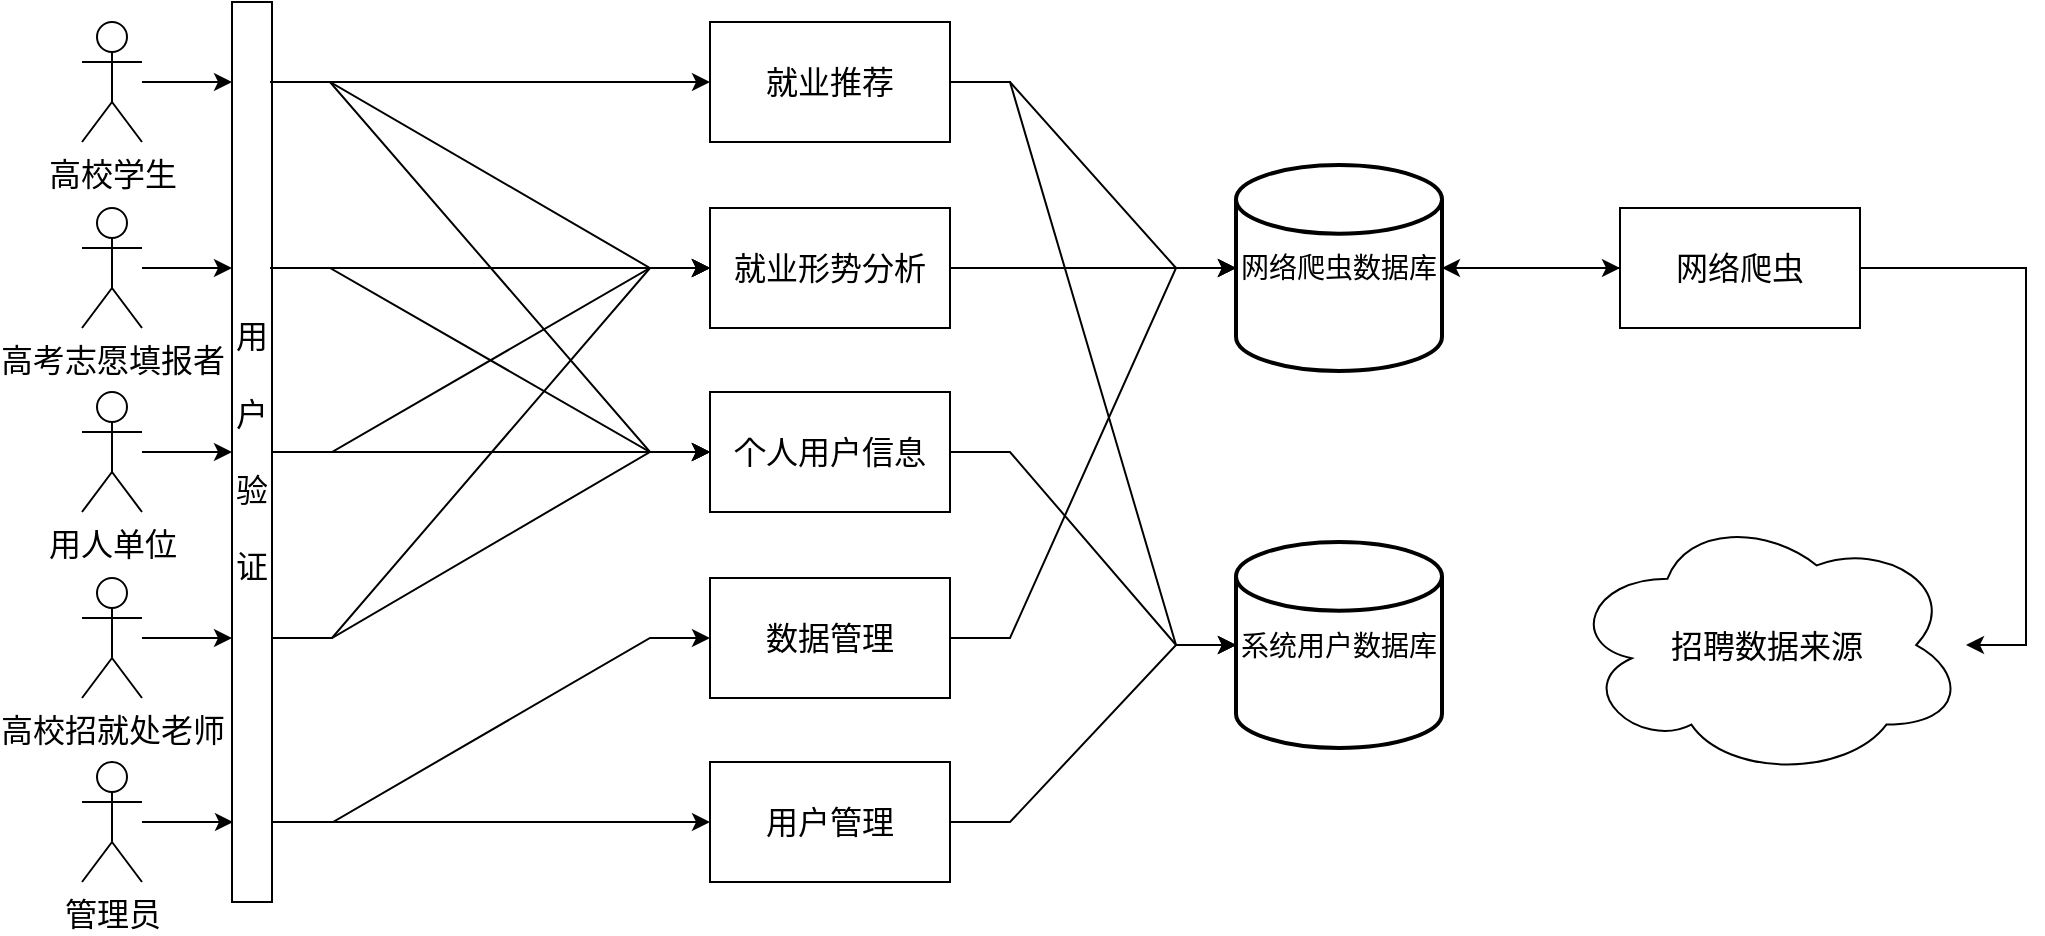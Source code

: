 <mxfile>
    <diagram id="NvUGSiqcr66f5SPcVi6U" name="第 1 页">
        <mxGraphModel dx="744" dy="649" grid="1" gridSize="10" guides="1" tooltips="1" connect="1" arrows="1" fold="1" page="0" pageScale="1" pageWidth="1600" pageHeight="900" background="none" math="0" shadow="0">
            <root>
                <mxCell id="0"/>
                <mxCell id="1" parent="0"/>
                <mxCell id="87" style="edgeStyle=entityRelationEdgeStyle;rounded=0;sketch=0;html=1;entryX=0;entryY=0.5;entryDx=0;entryDy=0;entryPerimeter=0;shadow=0;fillColor=none;labelBackgroundColor=none;fontColor=#000000;strokeColor=#000000;" parent="1" source="8" target="75" edge="1">
                    <mxGeometry relative="1" as="geometry"/>
                </mxCell>
                <mxCell id="8" value="就业形势分析" style="rounded=0;whiteSpace=wrap;fontFamily=宋体;html=1;fontSize=16;shadow=0;sketch=0;fillColor=none;labelBackgroundColor=none;fontColor=#000000;strokeColor=#000000;" parent="1" vertex="1">
                    <mxGeometry x="394" y="183" width="120" height="60" as="geometry"/>
                </mxCell>
                <mxCell id="78" style="edgeStyle=entityRelationEdgeStyle;rounded=0;sketch=0;html=1;shadow=0;fillColor=none;labelBackgroundColor=none;fontColor=#000000;strokeColor=#000000;" parent="1" source="9" target="75" edge="1">
                    <mxGeometry relative="1" as="geometry"/>
                </mxCell>
                <mxCell id="88" style="edgeStyle=entityRelationEdgeStyle;rounded=0;sketch=0;html=1;entryX=0;entryY=0.5;entryDx=0;entryDy=0;entryPerimeter=0;shadow=0;fillColor=none;labelBackgroundColor=none;fontColor=#000000;strokeColor=#000000;" parent="1" source="9" target="79" edge="1">
                    <mxGeometry relative="1" as="geometry"/>
                </mxCell>
                <mxCell id="9" value="就业推荐" style="rounded=0;whiteSpace=wrap;fontFamily=宋体;html=1;fontSize=16;shadow=0;sketch=0;fillColor=none;labelBackgroundColor=none;fontColor=#000000;strokeColor=#000000;" parent="1" vertex="1">
                    <mxGeometry x="394" y="90" width="120" height="60" as="geometry"/>
                </mxCell>
                <mxCell id="12" value="招聘数据来源" style="ellipse;shape=cloud;whiteSpace=wrap;fontFamily=宋体;html=1;fontSize=16;shadow=0;sketch=0;fillColor=none;labelBackgroundColor=none;fontColor=#000000;strokeColor=#000000;" parent="1" vertex="1">
                    <mxGeometry x="823" y="335.17" width="199" height="132.67" as="geometry"/>
                </mxCell>
                <mxCell id="60" style="edgeStyle=entityRelationEdgeStyle;rounded=0;sketch=0;html=1;shadow=0;fillColor=none;labelBackgroundColor=none;exitX=1;exitY=0;exitDx=0;exitDy=0;fontColor=#000000;strokeColor=#000000;" parent="1" source="90" target="9" edge="1">
                    <mxGeometry relative="1" as="geometry"/>
                </mxCell>
                <mxCell id="61" style="edgeStyle=entityRelationEdgeStyle;rounded=0;sketch=0;html=1;entryX=0;entryY=0.5;entryDx=0;entryDy=0;shadow=0;fillColor=none;labelBackgroundColor=none;exitX=1;exitY=0;exitDx=0;exitDy=0;fontColor=#000000;strokeColor=#000000;" parent="1" source="90" target="8" edge="1">
                    <mxGeometry relative="1" as="geometry">
                        <mxPoint x="177" y="120" as="sourcePoint"/>
                    </mxGeometry>
                </mxCell>
                <mxCell id="63" style="edgeStyle=entityRelationEdgeStyle;rounded=0;sketch=0;html=1;entryX=0;entryY=0.5;entryDx=0;entryDy=0;shadow=0;fillColor=none;labelBackgroundColor=none;exitX=1;exitY=0;exitDx=0;exitDy=0;fontColor=#000000;strokeColor=#000000;" parent="1" source="90" target="52" edge="1">
                    <mxGeometry relative="1" as="geometry"/>
                </mxCell>
                <mxCell id="100" style="edgeStyle=entityRelationEdgeStyle;rounded=0;sketch=0;html=1;entryX=0;entryY=0;entryDx=0;entryDy=0;shadow=0;labelBackgroundColor=none;fillColor=none;fontColor=#000000;strokeColor=#000000;" parent="1" source="13" target="90" edge="1">
                    <mxGeometry relative="1" as="geometry"/>
                </mxCell>
                <mxCell id="13" value="高校学生" style="shape=umlActor;verticalLabelPosition=bottom;verticalAlign=top;outlineConnect=0;fontFamily=宋体;html=1;fontSize=16;shadow=0;sketch=0;fillColor=none;labelBackgroundColor=none;fontColor=#000000;strokeColor=#000000;" parent="1" vertex="1">
                    <mxGeometry x="80" y="90" width="30" height="60" as="geometry"/>
                </mxCell>
                <mxCell id="18" value="用&lt;br&gt;&lt;br&gt;户 &lt;br&gt;&lt;br&gt;验&lt;br&gt;&lt;br&gt;证" style="rounded=0;whiteSpace=wrap;fontFamily=宋体;html=1;fontSize=16;shadow=0;sketch=0;labelBackgroundColor=none;fillColor=none;fontColor=#000000;strokeColor=#000000;" parent="1" vertex="1">
                    <mxGeometry x="155" y="80" width="20" height="450" as="geometry"/>
                </mxCell>
                <mxCell id="64" style="edgeStyle=entityRelationEdgeStyle;rounded=0;sketch=0;html=1;entryX=0;entryY=0.5;entryDx=0;entryDy=0;shadow=0;fillColor=none;labelBackgroundColor=none;exitX=1;exitY=0;exitDx=0;exitDy=0;fontColor=#000000;strokeColor=#000000;" parent="1" source="91" target="8" edge="1">
                    <mxGeometry relative="1" as="geometry"/>
                </mxCell>
                <mxCell id="65" style="edgeStyle=entityRelationEdgeStyle;rounded=0;sketch=0;html=1;entryX=0;entryY=0.5;entryDx=0;entryDy=0;shadow=0;fillColor=none;labelBackgroundColor=none;exitX=1;exitY=0;exitDx=0;exitDy=0;fontColor=#000000;strokeColor=#000000;" parent="1" source="91" target="52" edge="1">
                    <mxGeometry relative="1" as="geometry"/>
                </mxCell>
                <mxCell id="99" style="edgeStyle=entityRelationEdgeStyle;rounded=0;sketch=0;html=1;entryX=0;entryY=0;entryDx=0;entryDy=0;shadow=0;labelBackgroundColor=none;fillColor=none;fontColor=#000000;strokeColor=#000000;" parent="1" source="20" target="91" edge="1">
                    <mxGeometry relative="1" as="geometry"/>
                </mxCell>
                <mxCell id="20" value="高考志愿填报者" style="shape=umlActor;verticalLabelPosition=bottom;verticalAlign=top;outlineConnect=0;fontFamily=宋体;html=1;fontSize=16;shadow=0;sketch=0;fillColor=none;labelBackgroundColor=none;fontColor=#000000;strokeColor=#000000;" parent="1" vertex="1">
                    <mxGeometry x="80" y="183" width="30" height="60" as="geometry"/>
                </mxCell>
                <mxCell id="66" style="edgeStyle=entityRelationEdgeStyle;rounded=0;sketch=0;html=1;entryX=0;entryY=0.5;entryDx=0;entryDy=0;shadow=0;fillColor=none;labelBackgroundColor=none;exitX=1;exitY=0;exitDx=0;exitDy=0;fontColor=#000000;strokeColor=#000000;" parent="1" source="92" target="52" edge="1">
                    <mxGeometry relative="1" as="geometry"/>
                </mxCell>
                <mxCell id="68" style="edgeStyle=entityRelationEdgeStyle;rounded=0;sketch=0;html=1;entryX=0;entryY=0.5;entryDx=0;entryDy=0;shadow=0;fillColor=none;labelBackgroundColor=none;exitX=1;exitY=0;exitDx=0;exitDy=0;fontColor=#000000;strokeColor=#000000;" parent="1" source="92" target="8" edge="1">
                    <mxGeometry relative="1" as="geometry">
                        <mxPoint x="110" y="305" as="sourcePoint"/>
                    </mxGeometry>
                </mxCell>
                <mxCell id="98" style="edgeStyle=entityRelationEdgeStyle;rounded=0;sketch=0;html=1;entryX=0;entryY=0;entryDx=0;entryDy=0;shadow=0;labelBackgroundColor=none;fillColor=none;fontColor=#000000;strokeColor=#000000;" parent="1" source="21" target="92" edge="1">
                    <mxGeometry relative="1" as="geometry"/>
                </mxCell>
                <mxCell id="21" value="用人单位" style="shape=umlActor;verticalLabelPosition=bottom;verticalAlign=top;outlineConnect=0;fontFamily=宋体;html=1;fontSize=16;shadow=0;sketch=0;fillColor=none;labelBackgroundColor=none;fontColor=#000000;strokeColor=#000000;" parent="1" vertex="1">
                    <mxGeometry x="80" y="275" width="30" height="60" as="geometry"/>
                </mxCell>
                <mxCell id="69" style="edgeStyle=entityRelationEdgeStyle;rounded=0;sketch=0;html=1;entryX=0;entryY=0.5;entryDx=0;entryDy=0;shadow=0;fillColor=none;labelBackgroundColor=none;exitX=1;exitY=0.5;exitDx=0;exitDy=0;fontColor=#000000;strokeColor=#000000;" parent="1" source="96" target="52" edge="1">
                    <mxGeometry relative="1" as="geometry"/>
                </mxCell>
                <mxCell id="70" style="edgeStyle=entityRelationEdgeStyle;rounded=0;sketch=0;html=1;entryX=0;entryY=0.5;entryDx=0;entryDy=0;shadow=0;fillColor=none;labelBackgroundColor=none;exitX=1;exitY=0.5;exitDx=0;exitDy=0;fontColor=#000000;strokeColor=#000000;" parent="1" source="96" target="8" edge="1">
                    <mxGeometry relative="1" as="geometry"/>
                </mxCell>
                <mxCell id="97" style="edgeStyle=entityRelationEdgeStyle;rounded=0;sketch=0;html=1;entryX=0;entryY=0.5;entryDx=0;entryDy=0;shadow=0;labelBackgroundColor=none;fillColor=none;fontColor=#000000;strokeColor=#000000;" parent="1" source="22" target="96" edge="1">
                    <mxGeometry relative="1" as="geometry"/>
                </mxCell>
                <mxCell id="22" value="高校招就处老师" style="shape=umlActor;verticalLabelPosition=bottom;verticalAlign=top;outlineConnect=0;fontFamily=宋体;html=1;fontSize=16;shadow=0;sketch=0;fillColor=none;labelBackgroundColor=none;fontColor=#000000;strokeColor=#000000;" parent="1" vertex="1">
                    <mxGeometry x="80" y="368" width="30" height="60" as="geometry"/>
                </mxCell>
                <mxCell id="73" style="edgeStyle=entityRelationEdgeStyle;rounded=0;sketch=0;html=1;entryX=0;entryY=0.5;entryDx=0;entryDy=0;shadow=0;fillColor=none;labelBackgroundColor=none;exitX=1;exitY=0.5;exitDx=0;exitDy=0;fontColor=#000000;strokeColor=#000000;" parent="1" source="93" target="71" edge="1">
                    <mxGeometry relative="1" as="geometry"/>
                </mxCell>
                <mxCell id="74" style="edgeStyle=entityRelationEdgeStyle;rounded=0;sketch=0;html=1;entryX=0;entryY=0.5;entryDx=0;entryDy=0;shadow=0;fillColor=none;labelBackgroundColor=none;startArrow=none;exitX=1;exitY=0.5;exitDx=0;exitDy=0;fontColor=#000000;strokeColor=#000000;" parent="1" source="93" target="72" edge="1">
                    <mxGeometry relative="1" as="geometry"/>
                </mxCell>
                <mxCell id="95" style="edgeStyle=entityRelationEdgeStyle;rounded=0;sketch=0;html=1;entryX=0;entryY=0.5;entryDx=0;entryDy=0;shadow=0;labelBackgroundColor=none;fillColor=none;fontColor=#000000;strokeColor=#000000;" parent="1" source="23" target="93" edge="1">
                    <mxGeometry relative="1" as="geometry"/>
                </mxCell>
                <mxCell id="23" value="管理员" style="shape=umlActor;verticalLabelPosition=bottom;verticalAlign=top;outlineConnect=0;fontFamily=宋体;html=1;fontSize=16;shadow=0;sketch=0;fillColor=none;labelBackgroundColor=none;fontColor=#000000;strokeColor=#000000;" parent="1" vertex="1">
                    <mxGeometry x="80" y="460" width="30" height="60" as="geometry"/>
                </mxCell>
                <mxCell id="80" style="edgeStyle=entityRelationEdgeStyle;rounded=0;sketch=0;html=1;entryX=0;entryY=0.5;entryDx=0;entryDy=0;entryPerimeter=0;shadow=0;fillColor=none;labelBackgroundColor=none;fontColor=#000000;strokeColor=#000000;" parent="1" source="52" target="79" edge="1">
                    <mxGeometry relative="1" as="geometry"/>
                </mxCell>
                <mxCell id="52" value="个人用户信息" style="rounded=0;whiteSpace=wrap;fontFamily=宋体;html=1;fontSize=16;shadow=0;sketch=0;fillColor=none;labelBackgroundColor=none;fontColor=#000000;strokeColor=#000000;" parent="1" vertex="1">
                    <mxGeometry x="394" y="275" width="120" height="60" as="geometry"/>
                </mxCell>
                <mxCell id="82" style="edgeStyle=entityRelationEdgeStyle;rounded=0;sketch=0;html=1;entryX=0;entryY=0.5;entryDx=0;entryDy=0;entryPerimeter=0;shadow=0;fillColor=none;labelBackgroundColor=none;fontColor=#000000;strokeColor=#000000;" parent="1" source="71" target="75" edge="1">
                    <mxGeometry relative="1" as="geometry"/>
                </mxCell>
                <mxCell id="71" value="数据管理" style="rounded=0;whiteSpace=wrap;fontFamily=宋体;html=1;fontSize=16;shadow=0;sketch=0;fillColor=none;labelBackgroundColor=none;fontColor=#000000;strokeColor=#000000;" parent="1" vertex="1">
                    <mxGeometry x="394" y="368" width="120" height="60" as="geometry"/>
                </mxCell>
                <mxCell id="81" style="edgeStyle=entityRelationEdgeStyle;rounded=0;sketch=0;html=1;entryX=0;entryY=0.5;entryDx=0;entryDy=0;entryPerimeter=0;shadow=0;fillColor=none;labelBackgroundColor=none;fontColor=#000000;strokeColor=#000000;" parent="1" source="72" target="79" edge="1">
                    <mxGeometry relative="1" as="geometry"/>
                </mxCell>
                <mxCell id="72" value="用户管理" style="rounded=0;whiteSpace=wrap;fontFamily=宋体;html=1;fontSize=16;shadow=0;sketch=0;fillColor=none;labelBackgroundColor=none;fontColor=#000000;strokeColor=#000000;" parent="1" vertex="1">
                    <mxGeometry x="394" y="460" width="120" height="60" as="geometry"/>
                </mxCell>
                <mxCell id="86" style="edgeStyle=entityRelationEdgeStyle;rounded=0;sketch=0;html=1;entryX=0;entryY=0.5;entryDx=0;entryDy=0;shadow=0;fillColor=none;labelBackgroundColor=none;fontColor=#000000;strokeColor=#000000;" parent="1" source="75" target="83" edge="1">
                    <mxGeometry relative="1" as="geometry"/>
                </mxCell>
                <mxCell id="75" value="&lt;span style=&quot;font-size: 14px&quot;&gt;网络爬虫数据库&lt;/span&gt;" style="strokeWidth=2;html=1;shape=mxgraph.flowchart.database;whiteSpace=wrap;shadow=0;fillColor=none;labelBackgroundColor=none;fontColor=#000000;strokeColor=#000000;" parent="1" vertex="1">
                    <mxGeometry x="657" y="161.5" width="103" height="103" as="geometry"/>
                </mxCell>
                <mxCell id="79" value="&lt;span style=&quot;font-size: 14px&quot;&gt;系统用户数据库&lt;/span&gt;" style="strokeWidth=2;html=1;shape=mxgraph.flowchart.database;whiteSpace=wrap;shadow=0;fillColor=none;labelBackgroundColor=none;fontColor=#000000;strokeColor=#000000;" parent="1" vertex="1">
                    <mxGeometry x="657" y="350" width="103" height="103" as="geometry"/>
                </mxCell>
                <mxCell id="84" style="edgeStyle=entityRelationEdgeStyle;rounded=0;sketch=0;html=1;shadow=0;fillColor=none;labelBackgroundColor=none;fontColor=#000000;strokeColor=#000000;" parent="1" source="83" target="12" edge="1">
                    <mxGeometry relative="1" as="geometry">
                        <mxPoint x="984" y="399" as="targetPoint"/>
                    </mxGeometry>
                </mxCell>
                <mxCell id="85" style="edgeStyle=entityRelationEdgeStyle;rounded=0;sketch=0;html=1;shadow=0;fillColor=none;labelBackgroundColor=none;fontColor=#000000;strokeColor=#000000;" parent="1" source="83" target="75" edge="1">
                    <mxGeometry relative="1" as="geometry"/>
                </mxCell>
                <mxCell id="83" value="网络爬虫" style="rounded=0;whiteSpace=wrap;fontFamily=宋体;html=1;fontSize=16;shadow=0;sketch=0;fillColor=none;labelBackgroundColor=none;fontColor=#000000;strokeColor=#000000;" parent="1" vertex="1">
                    <mxGeometry x="849" y="183" width="120" height="60" as="geometry"/>
                </mxCell>
                <mxCell id="90" value="" style="rounded=0;whiteSpace=wrap;html=1;shadow=0;labelBackgroundColor=none;fillColor=none;fontColor=#000000;strokeColor=none;" parent="1" vertex="1">
                    <mxGeometry x="155" y="120" width="19" height="13" as="geometry"/>
                </mxCell>
                <mxCell id="91" value="" style="rounded=0;whiteSpace=wrap;html=1;shadow=0;labelBackgroundColor=none;fillColor=none;fontColor=#000000;strokeColor=none;" parent="1" vertex="1">
                    <mxGeometry x="155" y="213" width="19" height="12" as="geometry"/>
                </mxCell>
                <mxCell id="92" value="" style="rounded=0;whiteSpace=wrap;html=1;shadow=0;labelBackgroundColor=none;fillColor=none;fontColor=#000000;strokeColor=none;" parent="1" vertex="1">
                    <mxGeometry x="155" y="305" width="20" height="12" as="geometry"/>
                </mxCell>
                <mxCell id="93" value="" style="rounded=0;whiteSpace=wrap;html=1;shadow=0;labelBackgroundColor=none;fillColor=none;fontColor=#000000;strokeColor=none;" parent="1" vertex="1">
                    <mxGeometry x="155.5" y="483.75" width="20" height="12.5" as="geometry"/>
                </mxCell>
                <mxCell id="96" value="" style="rounded=0;whiteSpace=wrap;html=1;shadow=0;labelBackgroundColor=none;fillColor=none;fontColor=#000000;strokeColor=none;" parent="1" vertex="1">
                    <mxGeometry x="155" y="391.75" width="20" height="12.5" as="geometry"/>
                </mxCell>
            </root>
        </mxGraphModel>
    </diagram>
</mxfile>